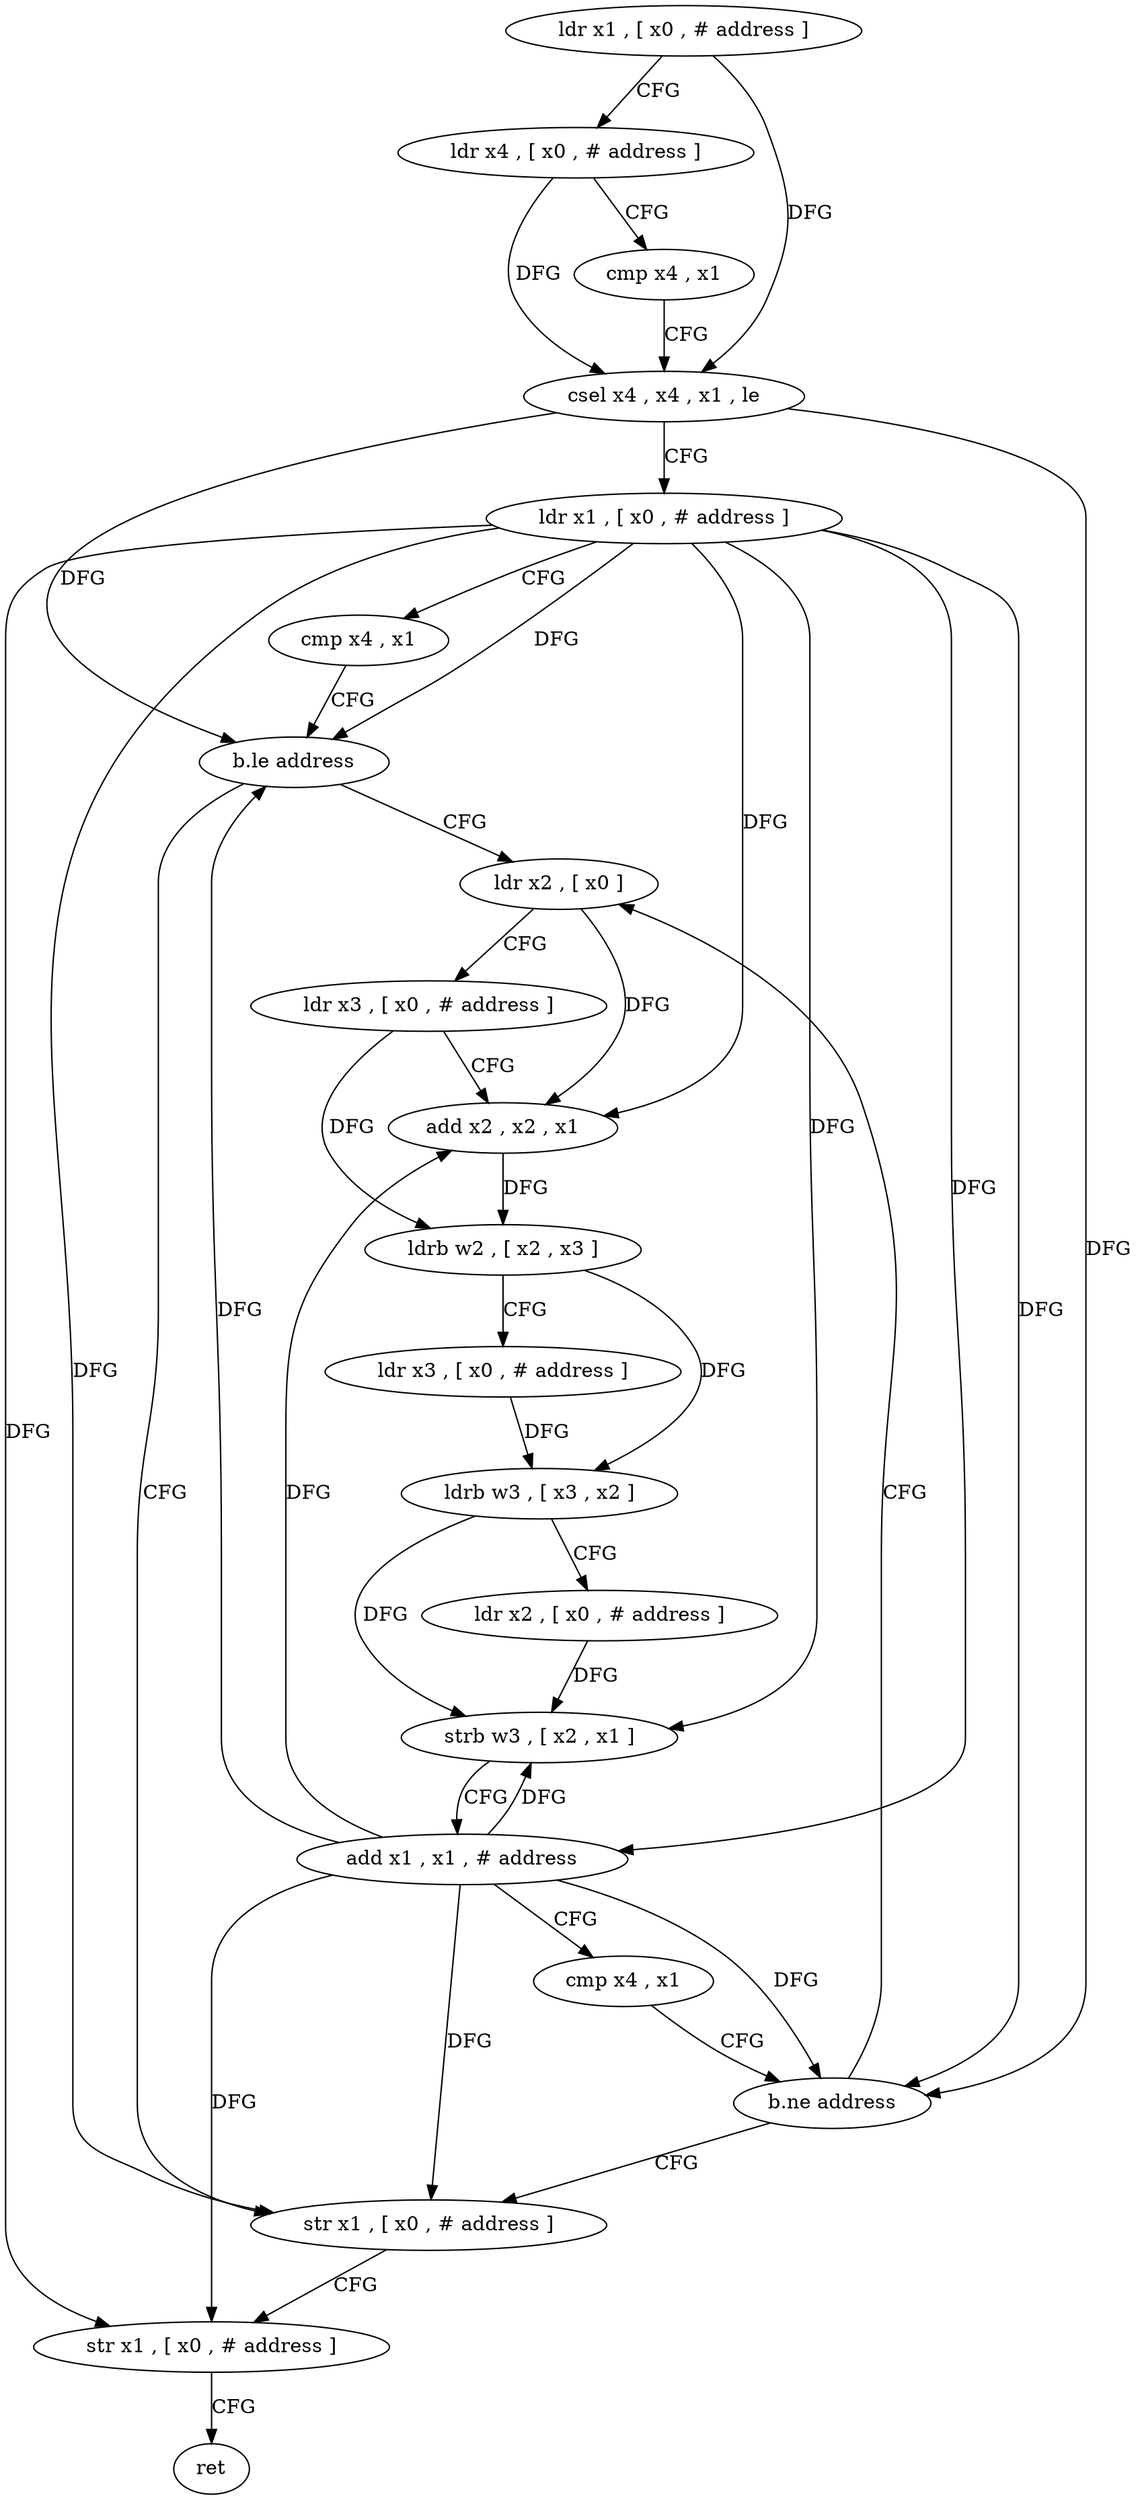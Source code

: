 digraph "func" {
"4319156" [label = "ldr x1 , [ x0 , # address ]" ]
"4319160" [label = "ldr x4 , [ x0 , # address ]" ]
"4319164" [label = "cmp x4 , x1" ]
"4319168" [label = "csel x4 , x4 , x1 , le" ]
"4319172" [label = "ldr x1 , [ x0 , # address ]" ]
"4319176" [label = "cmp x4 , x1" ]
"4319180" [label = "b.le address" ]
"4319228" [label = "str x1 , [ x0 , # address ]" ]
"4319184" [label = "ldr x2 , [ x0 ]" ]
"4319232" [label = "str x1 , [ x0 , # address ]" ]
"4319236" [label = "ret" ]
"4319188" [label = "ldr x3 , [ x0 , # address ]" ]
"4319192" [label = "add x2 , x2 , x1" ]
"4319196" [label = "ldrb w2 , [ x2 , x3 ]" ]
"4319200" [label = "ldr x3 , [ x0 , # address ]" ]
"4319204" [label = "ldrb w3 , [ x3 , x2 ]" ]
"4319208" [label = "ldr x2 , [ x0 , # address ]" ]
"4319212" [label = "strb w3 , [ x2 , x1 ]" ]
"4319216" [label = "add x1 , x1 , # address" ]
"4319220" [label = "cmp x4 , x1" ]
"4319224" [label = "b.ne address" ]
"4319156" -> "4319160" [ label = "CFG" ]
"4319156" -> "4319168" [ label = "DFG" ]
"4319160" -> "4319164" [ label = "CFG" ]
"4319160" -> "4319168" [ label = "DFG" ]
"4319164" -> "4319168" [ label = "CFG" ]
"4319168" -> "4319172" [ label = "CFG" ]
"4319168" -> "4319180" [ label = "DFG" ]
"4319168" -> "4319224" [ label = "DFG" ]
"4319172" -> "4319176" [ label = "CFG" ]
"4319172" -> "4319180" [ label = "DFG" ]
"4319172" -> "4319228" [ label = "DFG" ]
"4319172" -> "4319232" [ label = "DFG" ]
"4319172" -> "4319192" [ label = "DFG" ]
"4319172" -> "4319212" [ label = "DFG" ]
"4319172" -> "4319216" [ label = "DFG" ]
"4319172" -> "4319224" [ label = "DFG" ]
"4319176" -> "4319180" [ label = "CFG" ]
"4319180" -> "4319228" [ label = "CFG" ]
"4319180" -> "4319184" [ label = "CFG" ]
"4319228" -> "4319232" [ label = "CFG" ]
"4319184" -> "4319188" [ label = "CFG" ]
"4319184" -> "4319192" [ label = "DFG" ]
"4319232" -> "4319236" [ label = "CFG" ]
"4319188" -> "4319192" [ label = "CFG" ]
"4319188" -> "4319196" [ label = "DFG" ]
"4319192" -> "4319196" [ label = "DFG" ]
"4319196" -> "4319200" [ label = "CFG" ]
"4319196" -> "4319204" [ label = "DFG" ]
"4319200" -> "4319204" [ label = "DFG" ]
"4319204" -> "4319208" [ label = "CFG" ]
"4319204" -> "4319212" [ label = "DFG" ]
"4319208" -> "4319212" [ label = "DFG" ]
"4319212" -> "4319216" [ label = "CFG" ]
"4319216" -> "4319220" [ label = "CFG" ]
"4319216" -> "4319180" [ label = "DFG" ]
"4319216" -> "4319228" [ label = "DFG" ]
"4319216" -> "4319232" [ label = "DFG" ]
"4319216" -> "4319192" [ label = "DFG" ]
"4319216" -> "4319212" [ label = "DFG" ]
"4319216" -> "4319224" [ label = "DFG" ]
"4319220" -> "4319224" [ label = "CFG" ]
"4319224" -> "4319184" [ label = "CFG" ]
"4319224" -> "4319228" [ label = "CFG" ]
}
